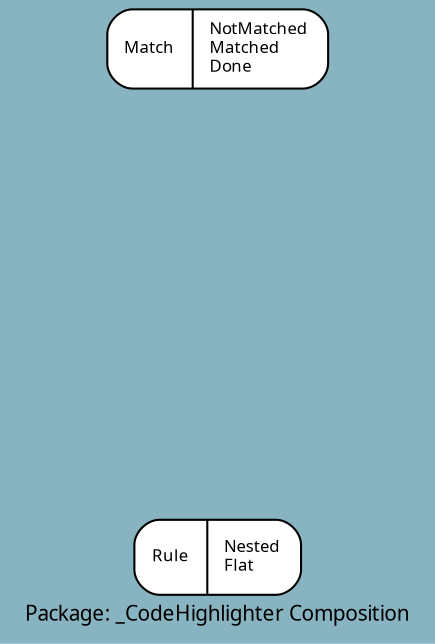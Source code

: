 digraph uml {
	graph [label="Package: _CodeHighlighter Composition", ratio=compress, rankdir=LR, size="24,12", fontname=Sans, fontsize=10, bgcolor="#88B3C1", fontcolor=black];
	node [label="\N", fontname=Sans, fontsize=8, shape=record, color=black, fontcolor=black];
	edge [fontname=Sans, fontsize=8, minlen=3, color=black, fontcolor=black];
	graph [lp="103,10",
		bb="0,0,206,302"];
	"_CodeHighlighter.Rule" [label="{Rule|Nested\lFlat\l}", style="rounded,filled", fillcolor=white, pos="103,39", rects="63,21,97,57 97,21,143,57", width="1.11", height="0.50"];
	"_CodeHighlighter.Match" [label="{Match|NotMatched\lMatched\lDone\l}", style="rounded,filled", fillcolor=white, pos="103,283", rects="50,264,91,302 91,264,157,302", width="1.47", height="0.53"];
}
